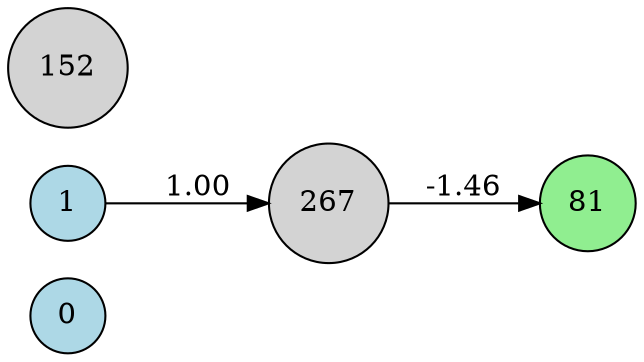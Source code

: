 digraph neat {
  rankdir=LR;
  node [shape=circle];
  node0 [label="0", style=filled, fillcolor=lightblue];
  node1 [label="1", style=filled, fillcolor=lightblue];
  node81 [label="81", style=filled, fillcolor=lightgreen];
  node152 [label="152", style=filled, fillcolor=lightgray];
  node267 [label="267", style=filled, fillcolor=lightgray];
  node1 -> node267 [label="1.00"];
  node267 -> node81 [label="-1.46"];
}
